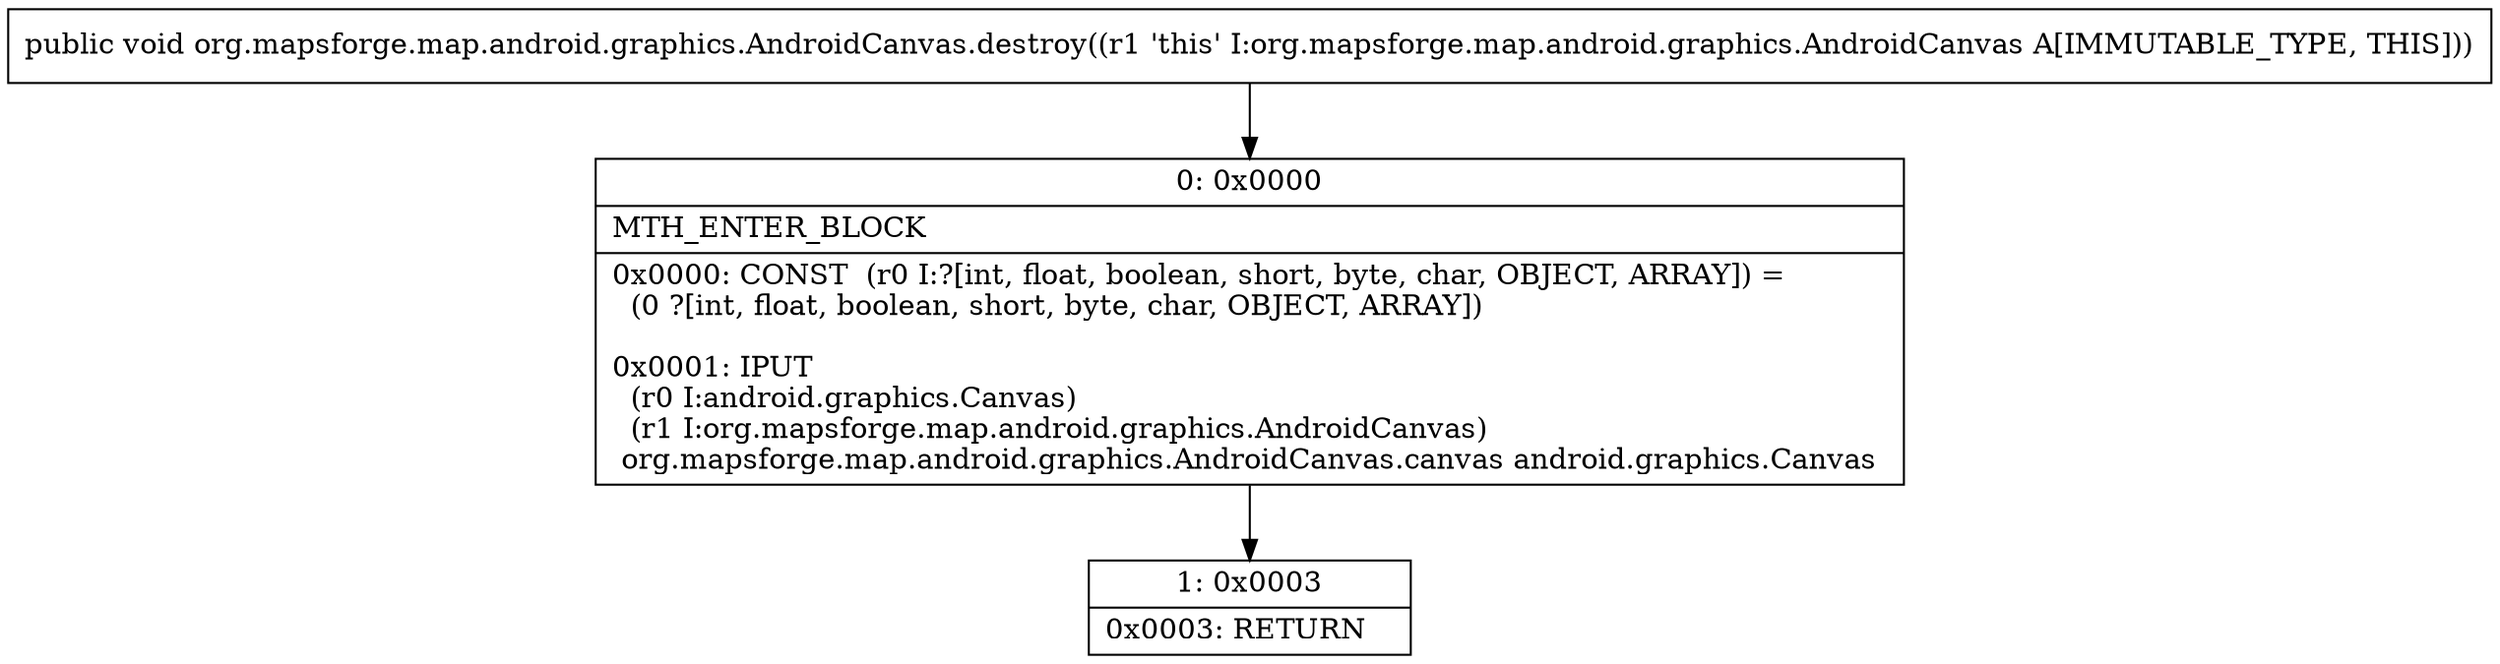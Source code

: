 digraph "CFG fororg.mapsforge.map.android.graphics.AndroidCanvas.destroy()V" {
Node_0 [shape=record,label="{0\:\ 0x0000|MTH_ENTER_BLOCK\l|0x0000: CONST  (r0 I:?[int, float, boolean, short, byte, char, OBJECT, ARRAY]) = \l  (0 ?[int, float, boolean, short, byte, char, OBJECT, ARRAY])\l \l0x0001: IPUT  \l  (r0 I:android.graphics.Canvas)\l  (r1 I:org.mapsforge.map.android.graphics.AndroidCanvas)\l org.mapsforge.map.android.graphics.AndroidCanvas.canvas android.graphics.Canvas \l}"];
Node_1 [shape=record,label="{1\:\ 0x0003|0x0003: RETURN   \l}"];
MethodNode[shape=record,label="{public void org.mapsforge.map.android.graphics.AndroidCanvas.destroy((r1 'this' I:org.mapsforge.map.android.graphics.AndroidCanvas A[IMMUTABLE_TYPE, THIS])) }"];
MethodNode -> Node_0;
Node_0 -> Node_1;
}

